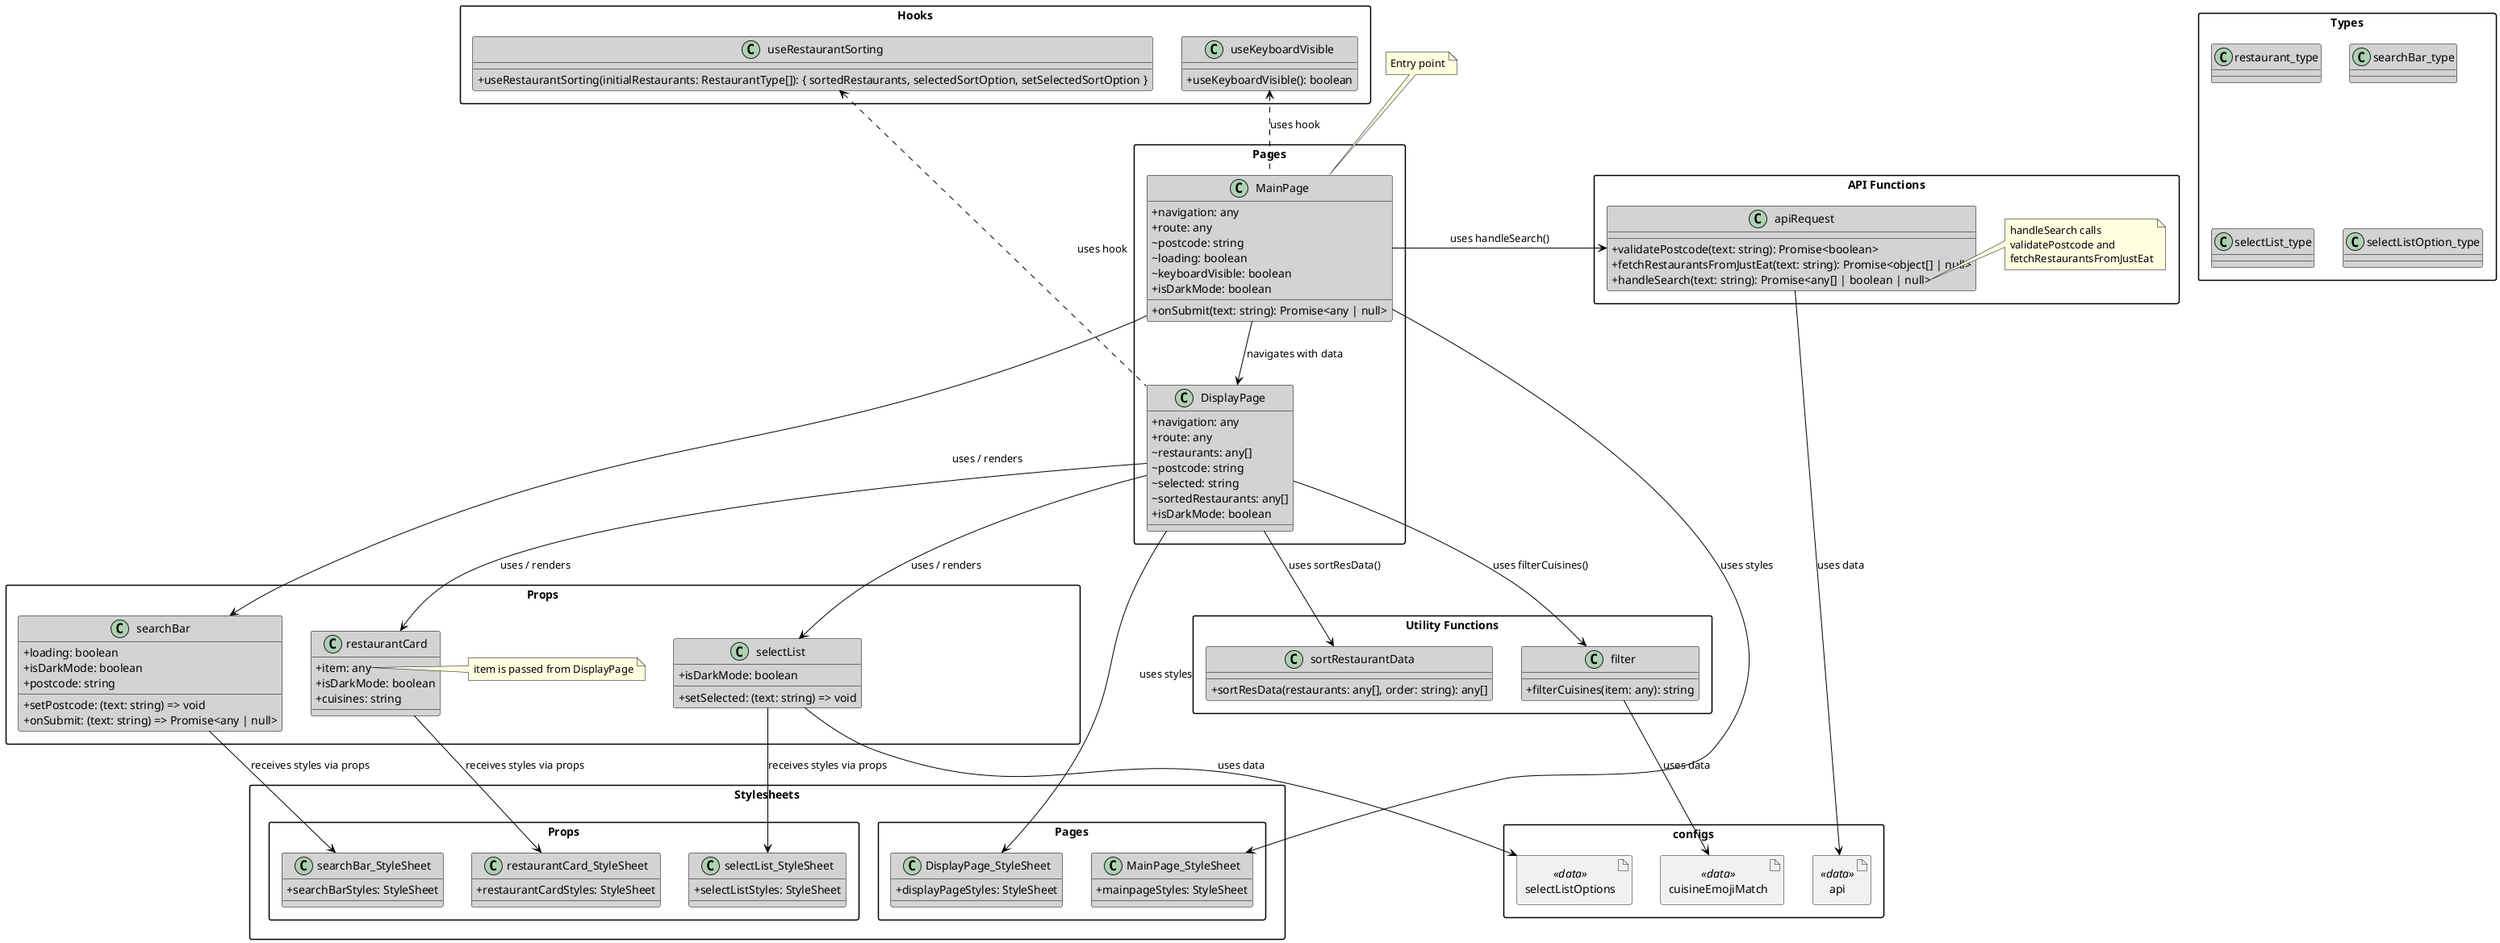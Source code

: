 @startuml
allowmixing
skinparam classAttributeIconSize 0
skinparam packageStyle rectangle
skinparam defaultFontName Arial


skinparam class {
    BackgroundColor LightGray
    ArrowColor Black
    BorderColor Black
}
skinparam note {
    BackgroundColor LightYellow
    BorderColor Black
}


package "Pages" {
    class MainPage {
        + navigation: any
        + route: any
        ~ postcode: string
        ~ loading: boolean
        ~ keyboardVisible: boolean
        + isDarkMode: boolean
        + onSubmit(text: string): Promise<any | null>
    }

    class DisplayPage {
        + navigation: any
        + route: any
        ~ restaurants: any[]
        ~ postcode: string
        ~ selected: string
        ~ sortedRestaurants: any[]
        + isDarkMode: boolean
    }
}

package "Stylesheets" {
    package "Pages" {
        class MainPage_StyleSheet {
            + mainpageStyles: StyleSheet
        }

        class DisplayPage_StyleSheet {
            + displayPageStyles: StyleSheet
        }
    }

    package "Props" {
        class searchBar_StyleSheet {
            + searchBarStyles: StyleSheet
        }

        class restaurantCard_StyleSheet {
            + restaurantCardStyles: StyleSheet
        }

        class selectList_StyleSheet {
            + selectListStyles: StyleSheet
        }
    }
}

package "Props" {
    class searchBar {
        + setPostcode: (text: string) => void
        + loading: boolean
        + onSubmit: (text: string) => Promise<any | null>
        + isDarkMode: boolean
        + postcode: string
    }

    class restaurantCard {
        + item: any
        + isDarkMode: boolean
        + cuisines: string
    }

    note right of restaurantCard::item
        item is passed from DisplayPage
    end note

    class selectList {
        + setSelected: (text: string) => void
        + isDarkMode: boolean
    }

    note right of selectList::data
        data is passed from DisplayPage
    end note
}

package "Types" {
    class restaurant_type
    class searchBar_type
    class selectList_type
    class selectListOption_type
}

package "API Functions" {
    class apiRequest {
        + validatePostcode(text: string): Promise<boolean>
        + fetchRestaurantsFromJustEat(text: string): Promise<object[] | null>
        + handleSearch(text: string): Promise<any[] | boolean | null>
    }

    note right of apiRequest::handleSearch
        handleSearch calls
        validatePostcode and
        fetchRestaurantsFromJustEat
    end note
}


package "Utility Functions" {
    class filter {
        + filterCuisines(item: any): string
    }

    class sortRestaurantData {
        + sortResData(restaurants: any[], order: string): any[]
    }
}

package "Hooks" {
    class useKeyboardVisible {
        + useKeyboardVisible(): boolean
    }
    class useRestaurantSorting {
        + useRestaurantSorting(initialRestaurants: RestaurantType[]): { sortedRestaurants, selectedSortOption, setSelectedSortOption }
    }
}

package "configs" {
    artifact cuisineEmojiMatch <<data>>
    artifact selectListOptions <<data>>
    artifact api <<data>> 
}

note "Entry point" as EntryPoint
EntryPoint -down-> MainPage


MainPage -right-> apiRequest : uses handleSearch()
MainPage -down-> searchBar : uses / renders
MainPage .up.> useKeyboardVisible : uses hook
MainPage -right-> MainPage_StyleSheet : uses styles
MainPage --> DisplayPage : navigates with data

DisplayPage -down-> restaurantCard : uses / renders
DisplayPage -down-> selectList : uses / renders
DisplayPage .up.> useRestaurantSorting : uses hook
DisplayPage -right-> sortRestaurantData : uses sortResData()
DisplayPage -down-> filter : uses filterCuisines()
DisplayPage -right-> DisplayPage_StyleSheet : uses styles

selectList -down-> selectListOptions : uses data
searchBar -down-> searchBar_StyleSheet : receives styles via props
selectList -down-> selectList_StyleSheet : receives styles via props
restaurantCard -down-> restaurantCard_StyleSheet : receives styles via props
filter -down-> cuisineEmojiMatch : uses data
apiRequest -down-> api : uses data

@enduml

